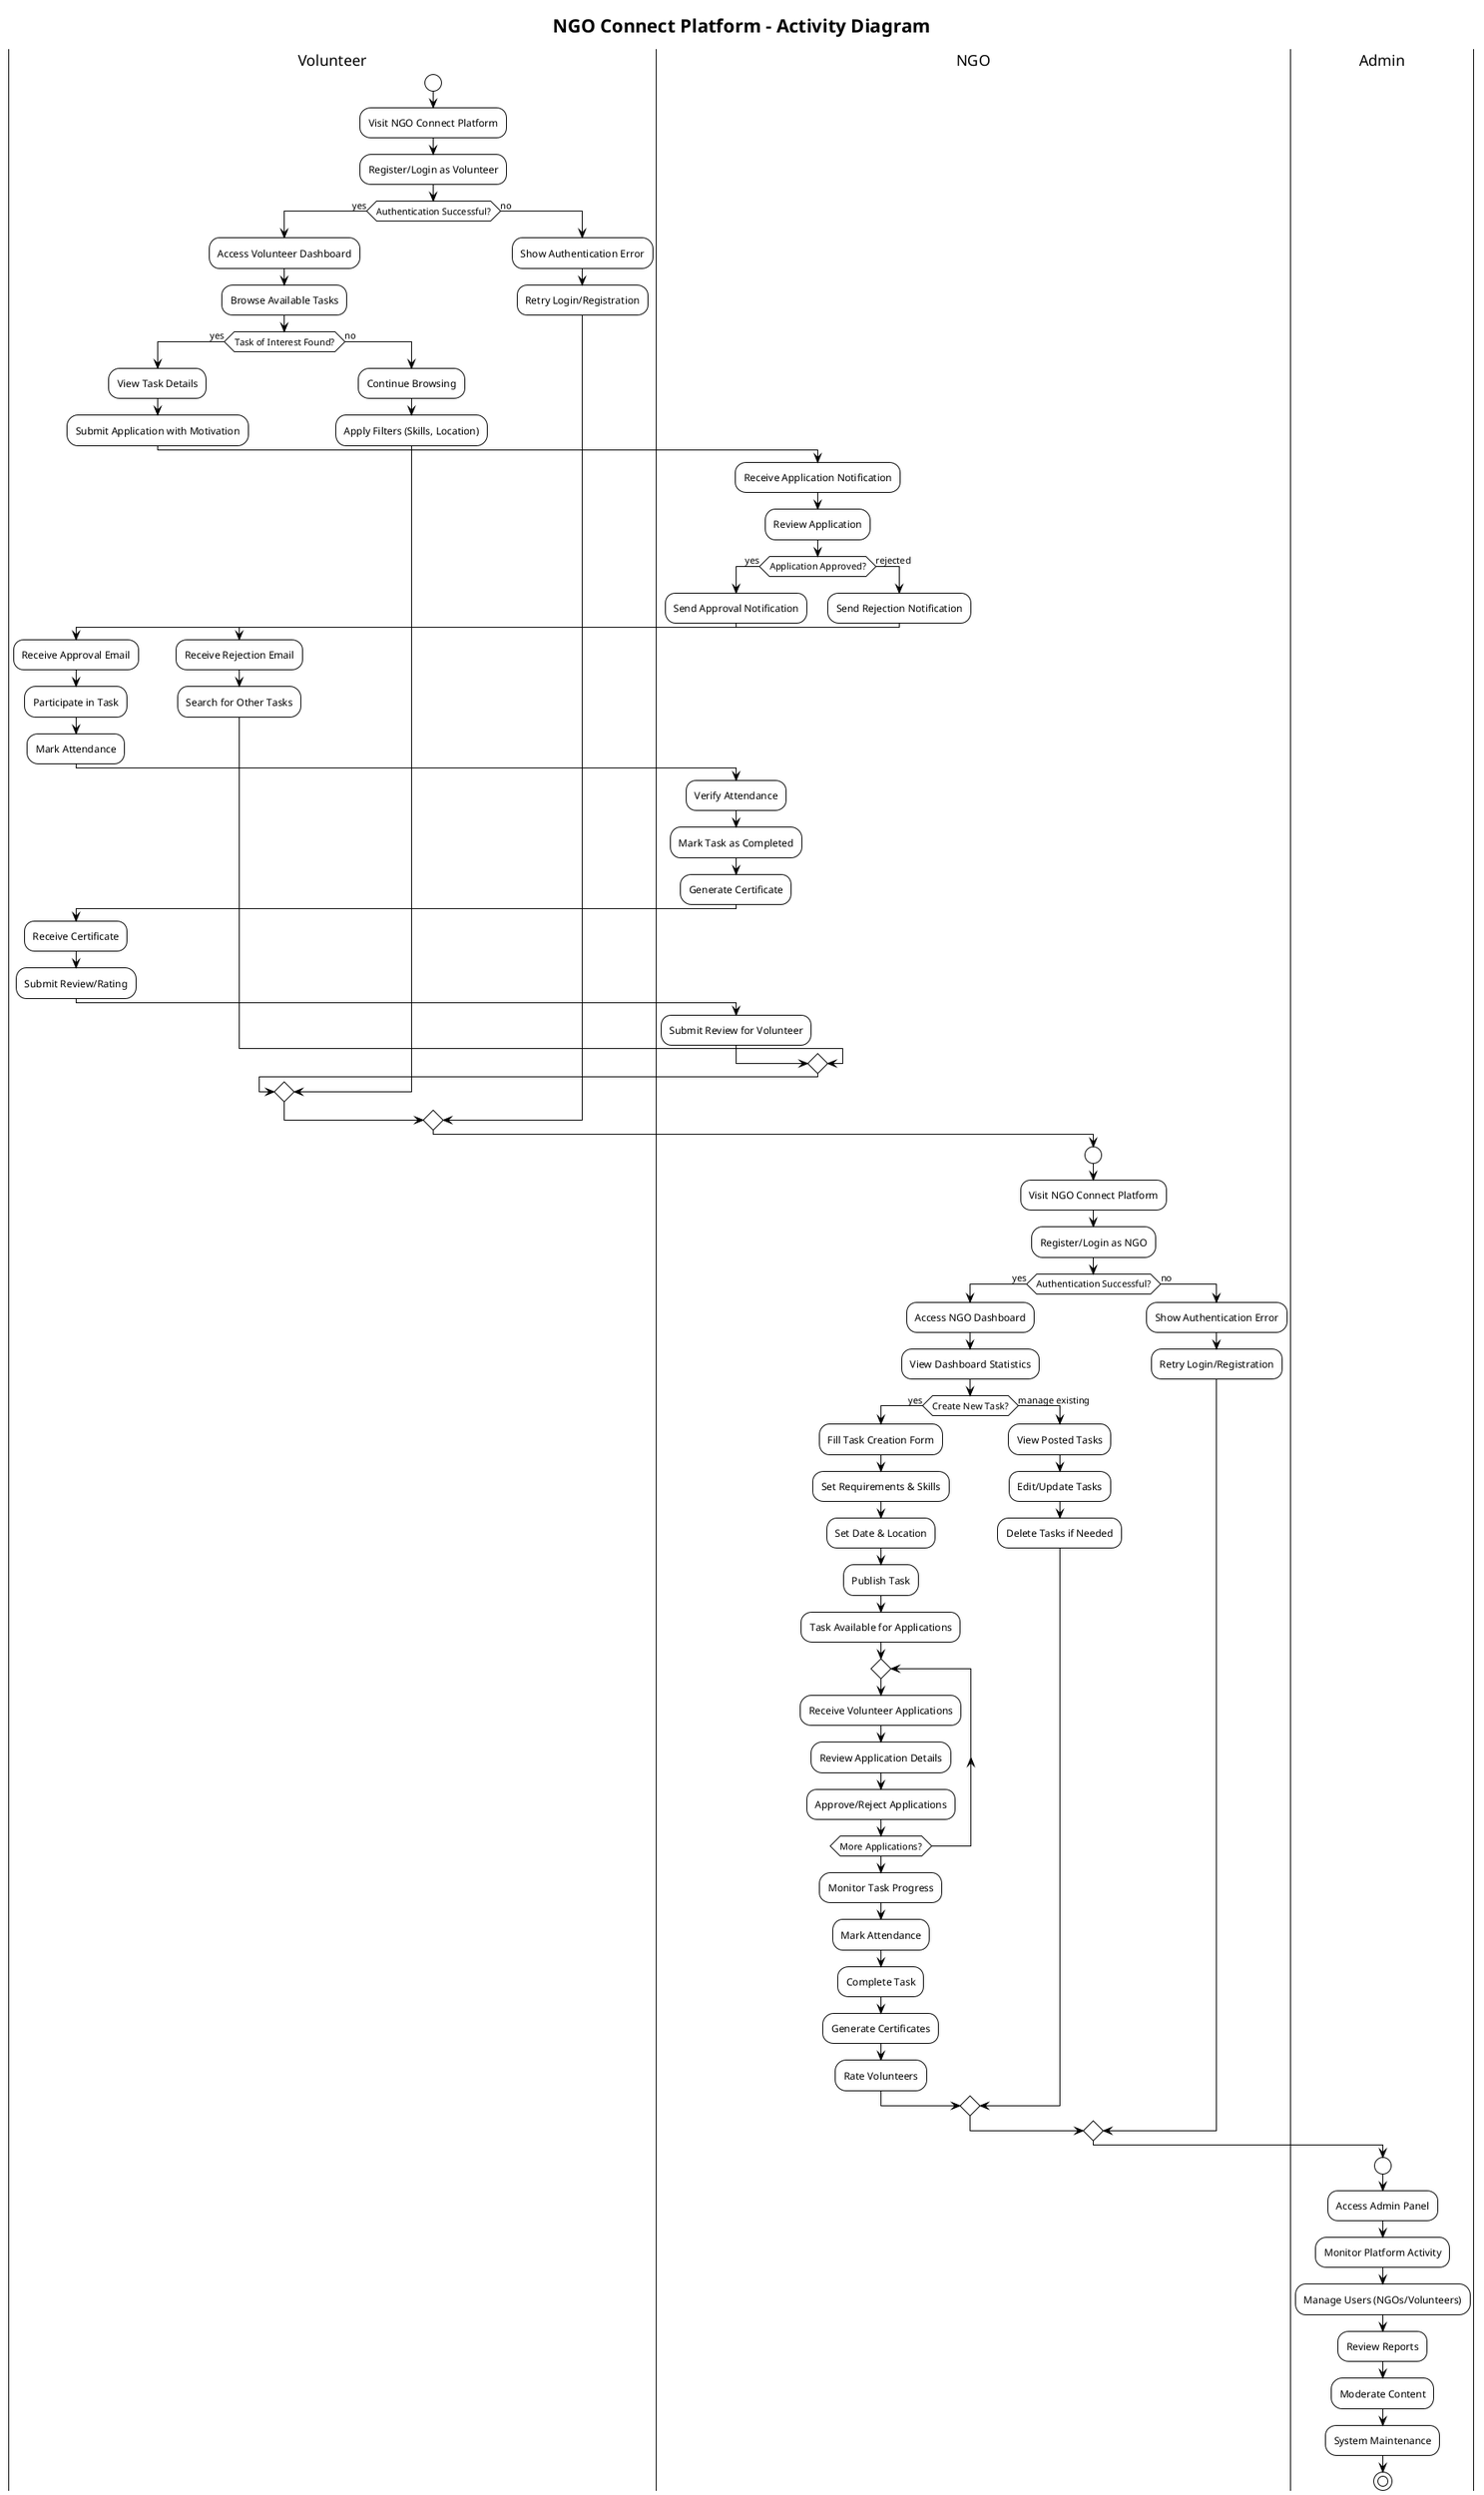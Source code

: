 @startuml NGO_Connect_Activity_Diagram
!theme plain
title NGO Connect Platform - Activity Diagram

|Volunteer|
start
:Visit NGO Connect Platform;
:Register/Login as Volunteer;

if (Authentication Successful?) then (yes)
  :Access Volunteer Dashboard;
  :Browse Available Tasks;
  
  if (Task of Interest Found?) then (yes)
    :View Task Details;
    :Submit Application with Motivation;
    
    |NGO|
    :Receive Application Notification;
    :Review Application;
    
    if (Application Approved?) then (yes)
      :Send Approval Notification;
      
      |Volunteer|
      :Receive Approval Email;
      :Participate in Task;
      :Mark Attendance;
      
      |NGO|
      :Verify Attendance;
      :Mark Task as Completed;
      :Generate Certificate;
      
      |Volunteer|
      :Receive Certificate;
      :Submit Review/Rating;
      
      |NGO|
      :Submit Review for Volunteer;
      
    else (rejected)
      :Send Rejection Notification;
      
      |Volunteer|
      :Receive Rejection Email;
      :Search for Other Tasks;
    endif
    
  else (no)
    :Continue Browsing;
    :Apply Filters (Skills, Location);
  endif
  
else (no)
  :Show Authentication Error;
  :Retry Login/Registration;
endif

|NGO|
start
:Visit NGO Connect Platform;
:Register/Login as NGO;

if (Authentication Successful?) then (yes)
  :Access NGO Dashboard;
  :View Dashboard Statistics;
  
  if (Create New Task?) then (yes)
    :Fill Task Creation Form;
    :Set Requirements & Skills;
    :Set Date & Location;
    :Publish Task;
    :Task Available for Applications;
    
    repeat
      :Receive Volunteer Applications;
      :Review Application Details;
      :Approve/Reject Applications;
    repeat while (More Applications?)
    
    :Monitor Task Progress;
    :Mark Attendance;
    :Complete Task;
    :Generate Certificates;
    :Rate Volunteers;
    
  else (manage existing)
    :View Posted Tasks;
    :Edit/Update Tasks;
    :Delete Tasks if Needed;
  endif
  
else (no)
  :Show Authentication Error;
  :Retry Login/Registration;
endif

|Admin|
start
:Access Admin Panel;
:Monitor Platform Activity;
:Manage Users (NGOs/Volunteers);
:Review Reports;
:Moderate Content;
:System Maintenance;

stop

@enduml
